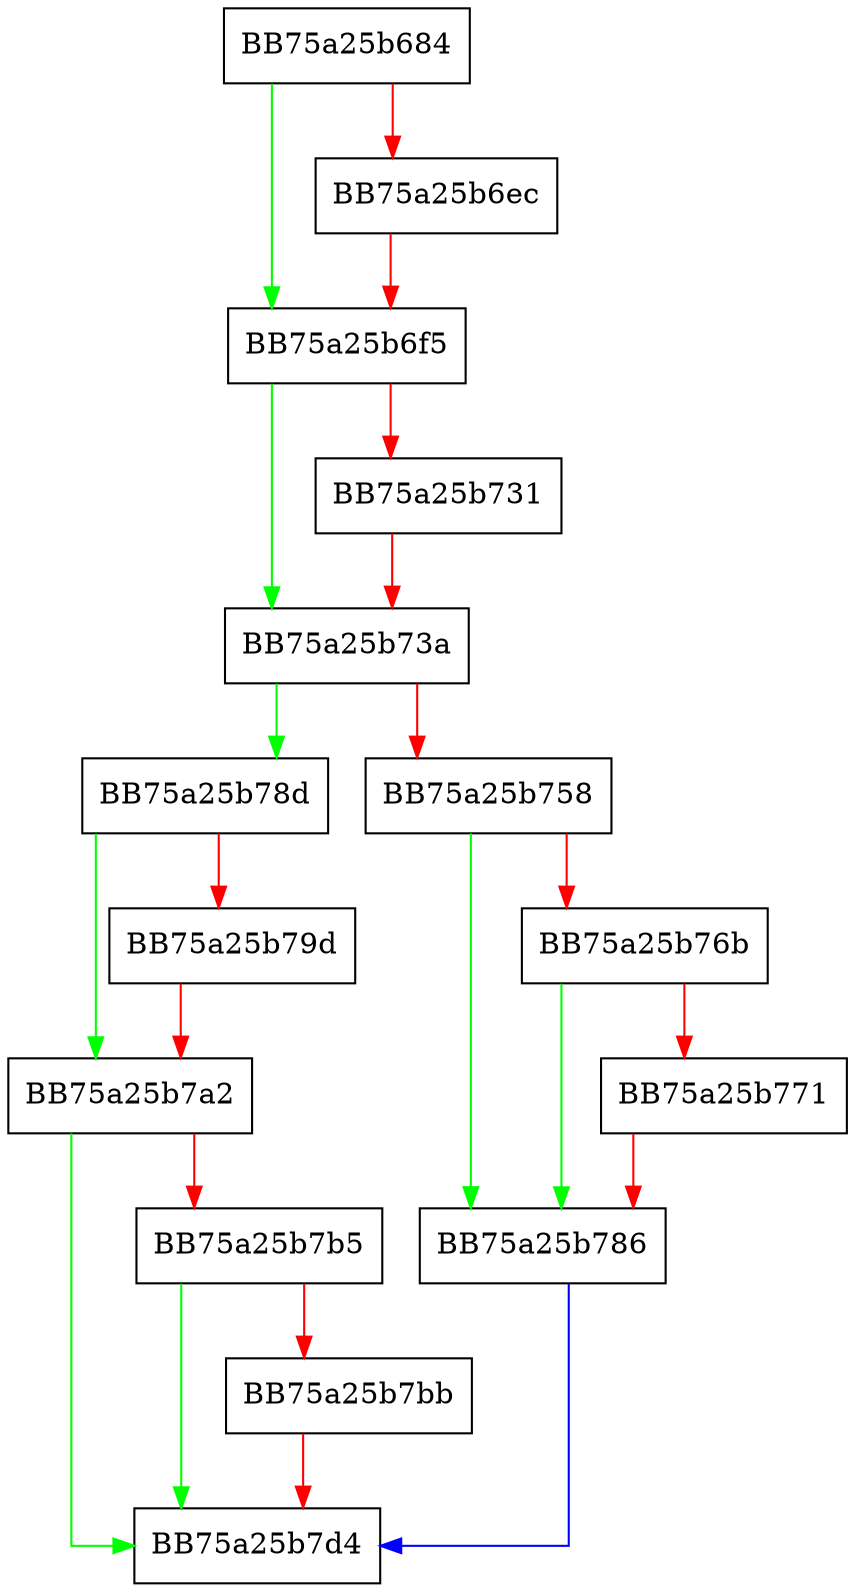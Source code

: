 digraph DecodeEncodedBlob {
  node [shape="box"];
  graph [splines=ortho];
  BB75a25b684 -> BB75a25b6f5 [color="green"];
  BB75a25b684 -> BB75a25b6ec [color="red"];
  BB75a25b6ec -> BB75a25b6f5 [color="red"];
  BB75a25b6f5 -> BB75a25b73a [color="green"];
  BB75a25b6f5 -> BB75a25b731 [color="red"];
  BB75a25b731 -> BB75a25b73a [color="red"];
  BB75a25b73a -> BB75a25b78d [color="green"];
  BB75a25b73a -> BB75a25b758 [color="red"];
  BB75a25b758 -> BB75a25b786 [color="green"];
  BB75a25b758 -> BB75a25b76b [color="red"];
  BB75a25b76b -> BB75a25b786 [color="green"];
  BB75a25b76b -> BB75a25b771 [color="red"];
  BB75a25b771 -> BB75a25b786 [color="red"];
  BB75a25b786 -> BB75a25b7d4 [color="blue"];
  BB75a25b78d -> BB75a25b7a2 [color="green"];
  BB75a25b78d -> BB75a25b79d [color="red"];
  BB75a25b79d -> BB75a25b7a2 [color="red"];
  BB75a25b7a2 -> BB75a25b7d4 [color="green"];
  BB75a25b7a2 -> BB75a25b7b5 [color="red"];
  BB75a25b7b5 -> BB75a25b7d4 [color="green"];
  BB75a25b7b5 -> BB75a25b7bb [color="red"];
  BB75a25b7bb -> BB75a25b7d4 [color="red"];
}